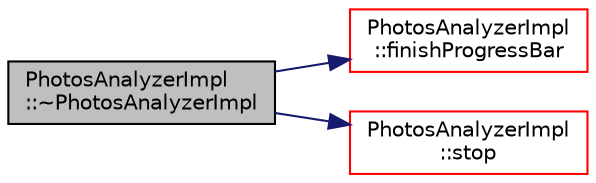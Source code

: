 digraph "PhotosAnalyzerImpl::~PhotosAnalyzerImpl"
{
 // LATEX_PDF_SIZE
  edge [fontname="Helvetica",fontsize="10",labelfontname="Helvetica",labelfontsize="10"];
  node [fontname="Helvetica",fontsize="10",shape=record];
  rankdir="LR";
  Node1 [label="PhotosAnalyzerImpl\l::~PhotosAnalyzerImpl",height=0.2,width=0.4,color="black", fillcolor="grey75", style="filled", fontcolor="black",tooltip=" "];
  Node1 -> Node2 [color="midnightblue",fontsize="10",style="solid",fontname="Helvetica"];
  Node2 [label="PhotosAnalyzerImpl\l::finishProgressBar",height=0.2,width=0.4,color="red", fillcolor="white", style="filled",URL="$class_photos_analyzer_impl.html#a1afb35e229166eb4026401ff6f79bc59",tooltip=" "];
  Node1 -> Node4 [color="midnightblue",fontsize="10",style="solid",fontname="Helvetica"];
  Node4 [label="PhotosAnalyzerImpl\l::stop",height=0.2,width=0.4,color="red", fillcolor="white", style="filled",URL="$class_photos_analyzer_impl.html#aed1eb8912b058a9583e124b14e53dfe9",tooltip=" "];
}
